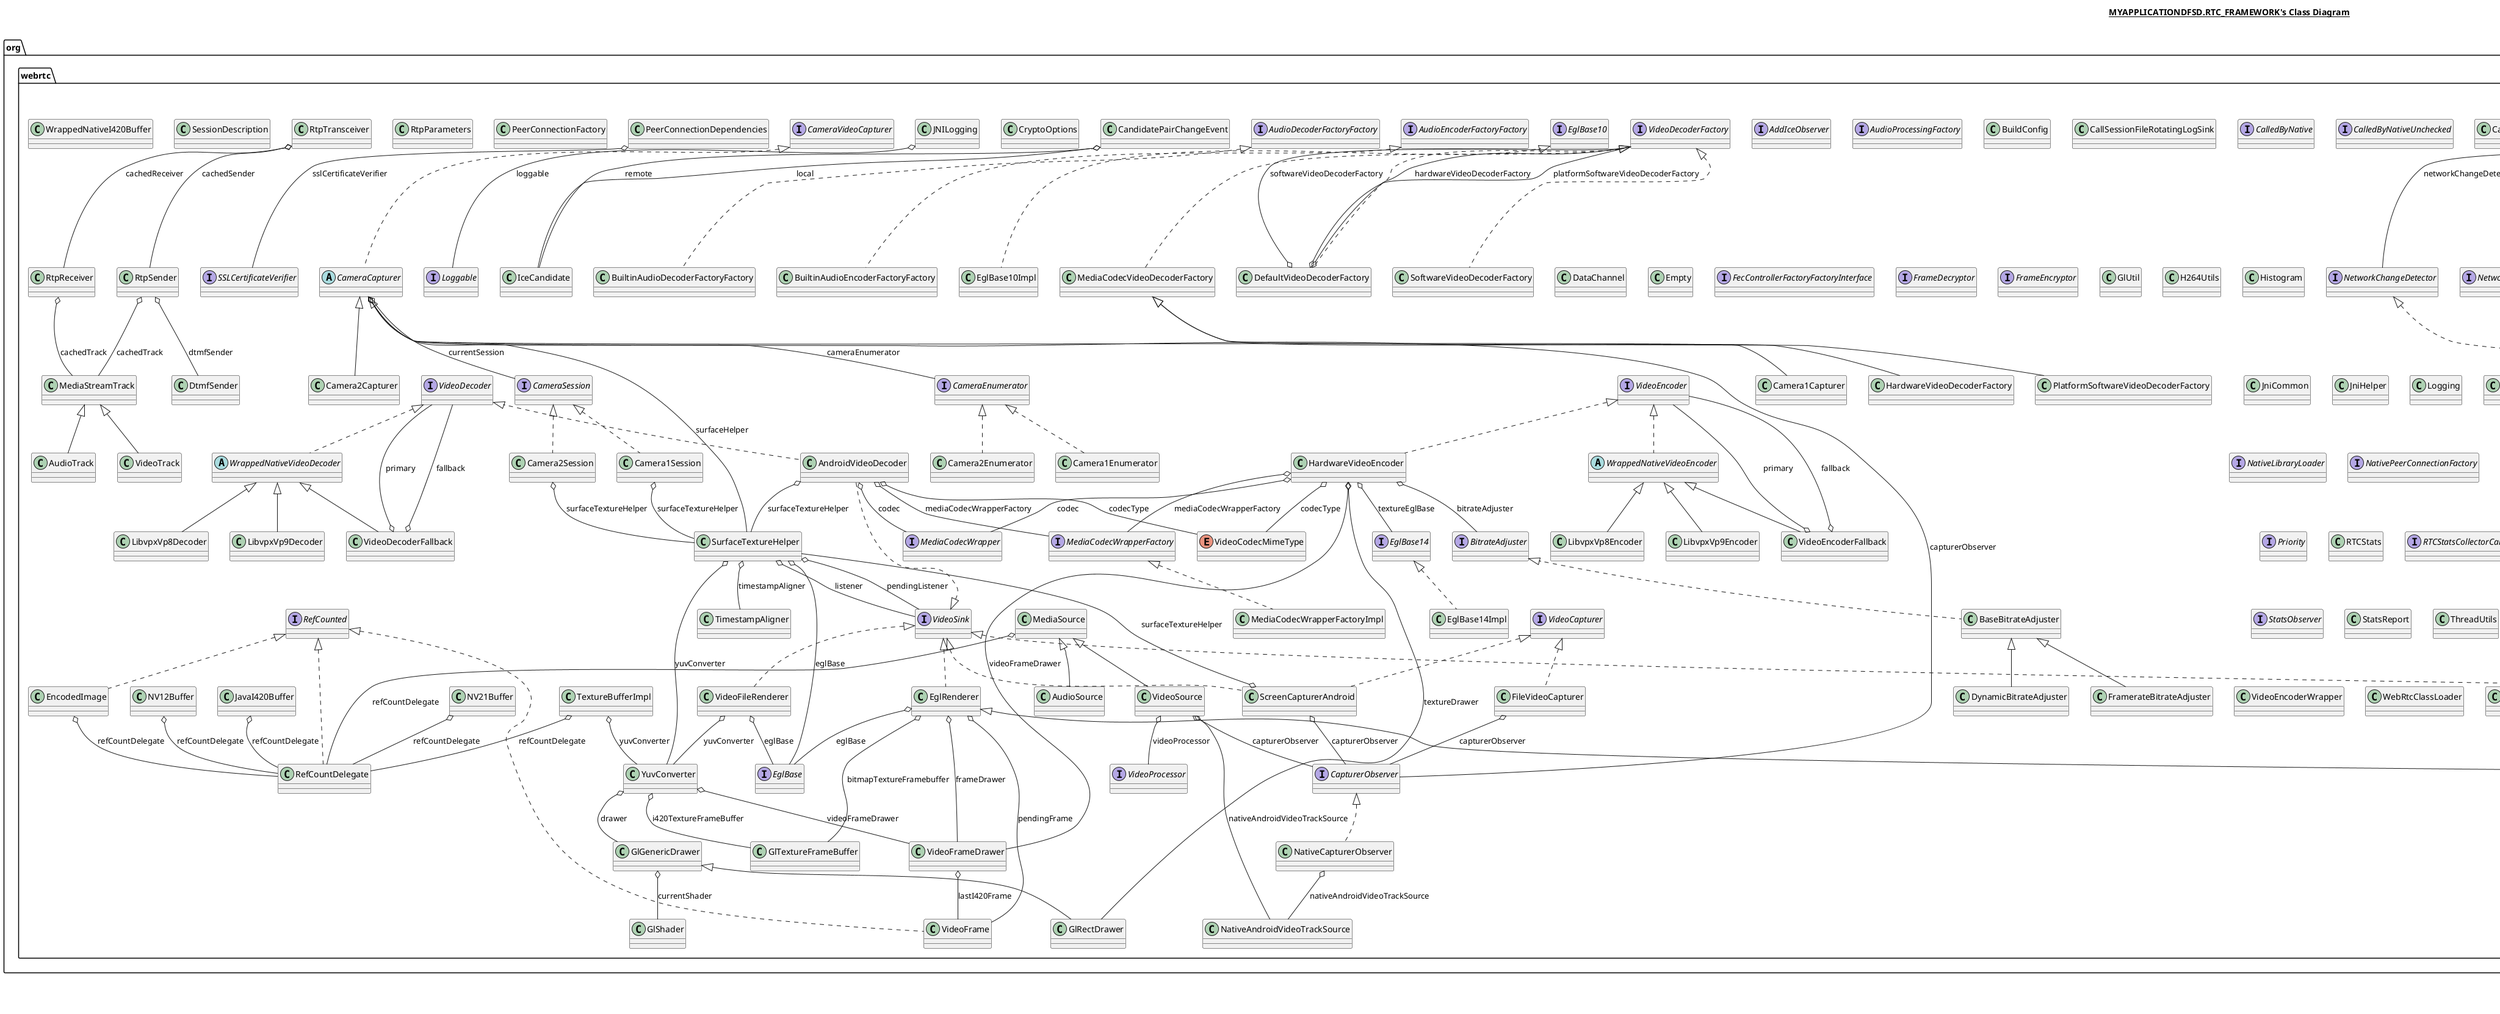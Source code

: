 @startuml

title __MYAPPLICATIONDFSD.RTC_FRAMEWORK's Class Diagram__\n

  namespace org.webrtc {
    interface org.webrtc.AddIceObserver {
    }
  }
  

  namespace org.webrtc {
    class org.webrtc.AndroidVideoDecoder {
    }
  }
  

  namespace org.webrtc {
    interface org.webrtc.AudioDecoderFactoryFactory {
    }
  }
  

  namespace org.webrtc {
    interface org.webrtc.AudioEncoderFactoryFactory {
    }
  }
  

  namespace org.webrtc {
    interface org.webrtc.AudioProcessingFactory {
    }
  }
  

  namespace org.webrtc {
    class org.webrtc.AudioSource {
    }
  }
  

  namespace org.webrtc {
    class org.webrtc.AudioTrack {
    }
  }
  

  namespace org.webrtc {
    class org.webrtc.BaseBitrateAdjuster {
    }
  }
  

  namespace org.webrtc {
    interface org.webrtc.BitrateAdjuster {
    }
  }
  

  namespace org.webrtc {
    class org.webrtc.BuildConfig {
    }
  }
  

  namespace org.webrtc {
    class org.webrtc.BuiltinAudioDecoderFactoryFactory {
    }
  }
  

  namespace org.webrtc {
    class org.webrtc.BuiltinAudioEncoderFactoryFactory {
    }
  }
  

  namespace org.webrtc {
    class org.webrtc.CallSessionFileRotatingLogSink {
    }
  }
  

  namespace org.webrtc {
    interface org.webrtc.CalledByNative {
    }
  }
  

  namespace org.webrtc {
    interface org.webrtc.CalledByNativeUnchecked {
    }
  }
  

  namespace org.webrtc {
    class org.webrtc.Camera1Capturer {
    }
  }
  

  namespace org.webrtc {
    class org.webrtc.Camera1Enumerator {
    }
  }
  

  namespace org.webrtc {
    class org.webrtc.Camera1Session {
    }
  }
  

  namespace org.webrtc {
    class org.webrtc.Camera2Capturer {
    }
  }
  

  namespace org.webrtc {
    class org.webrtc.Camera2Enumerator {
    }
  }
  

  namespace org.webrtc {
    class org.webrtc.Camera2Session {
    }
  }
  

  namespace org.webrtc {
    abstract class org.webrtc.CameraCapturer {
    }
  }
  

  namespace org.webrtc {
    class org.webrtc.CameraEnumerationAndroid {
    }
  }
  

  namespace org.webrtc {
    interface org.webrtc.CameraEnumerator {
    }
  }
  

  namespace org.webrtc {
    interface org.webrtc.CameraSession {
    }
  }
  

  namespace org.webrtc {
    interface org.webrtc.CameraVideoCapturer {
    }
  }
  

  namespace org.webrtc {
    class org.webrtc.CandidatePairChangeEvent {
    }
  }
  

  namespace org.webrtc {
    interface org.webrtc.CapturerObserver {
    }
  }
  

  namespace org.webrtc {
    class org.webrtc.ContextUtils {
    }
  }
  

  namespace org.webrtc {
    class org.webrtc.CryptoOptions {
    }
  }
  

  namespace org.webrtc {
    class org.webrtc.DataChannel {
    }
  }
  

  namespace org.webrtc {
    class org.webrtc.DefaultVideoDecoderFactory {
    }
  }
  

  namespace org.webrtc {
    class org.webrtc.DefaultVideoEncoderFactory {
    }
  }
  

  namespace org.webrtc {
    class org.webrtc.DtmfSender {
    }
  }
  

  namespace org.webrtc {
    class org.webrtc.DynamicBitrateAdjuster {
    }
  }
  

  namespace org.webrtc {
    interface org.webrtc.EglBase {
    }
  }
  

  namespace org.webrtc {
    interface org.webrtc.EglBase10 {
    }
  }
  

  namespace org.webrtc {
    class org.webrtc.EglBase10Impl {
    }
  }
  

  namespace org.webrtc {
    interface org.webrtc.EglBase14 {
    }
  }
  

  namespace org.webrtc {
    class org.webrtc.EglBase14Impl {
    }
  }
  

  namespace org.webrtc {
    class org.webrtc.EglRenderer {
    }
  }
  

  namespace org.webrtc {
    class org.webrtc.Empty {
    }
  }
  

  namespace org.webrtc {
    class org.webrtc.EncodedImage {
    }
  }
  

  namespace org.webrtc {
    interface org.webrtc.FecControllerFactoryFactoryInterface {
    }
  }
  

  namespace org.webrtc {
    class org.webrtc.FileVideoCapturer {
    }
  }
  

  namespace org.webrtc {
    interface org.webrtc.FrameDecryptor {
    }
  }
  

  namespace org.webrtc {
    interface org.webrtc.FrameEncryptor {
    }
  }
  

  namespace org.webrtc {
    class org.webrtc.FramerateBitrateAdjuster {
    }
  }
  

  namespace org.webrtc {
    class org.webrtc.GlGenericDrawer {
    }
  }
  

  namespace org.webrtc {
    class org.webrtc.GlRectDrawer {
    }
  }
  

  namespace org.webrtc {
    class org.webrtc.GlShader {
    }
  }
  

  namespace org.webrtc {
    class org.webrtc.GlTextureFrameBuffer {
    }
  }
  

  namespace org.webrtc {
    class org.webrtc.GlUtil {
    }
  }
  

  namespace org.webrtc {
    class org.webrtc.H264Utils {
    }
  }
  

  namespace org.webrtc {
    class org.webrtc.HardwareVideoDecoderFactory {
    }
  }
  

  namespace org.webrtc {
    class org.webrtc.HardwareVideoEncoder {
    }
  }
  

  namespace org.webrtc {
    class org.webrtc.HardwareVideoEncoderFactory {
    }
  }
  

  namespace org.webrtc {
    class org.webrtc.Histogram {
    }
  }
  

  namespace org.webrtc {
    class org.webrtc.IceCandidate {
    }
  }
  

  namespace org.webrtc {
    class org.webrtc.JNILogging {
    }
  }
  

  namespace org.webrtc {
    class org.webrtc.JavaI420Buffer {
    }
  }
  

  namespace org.webrtc {
    class org.webrtc.JniCommon {
    }
  }
  

  namespace org.webrtc {
    class org.webrtc.JniHelper {
    }
  }
  

  namespace org.webrtc {
    class org.webrtc.LibvpxVp8Decoder {
    }
  }
  

  namespace org.webrtc {
    class org.webrtc.LibvpxVp8Encoder {
    }
  }
  

  namespace org.webrtc {
    class org.webrtc.LibvpxVp9Decoder {
    }
  }
  

  namespace org.webrtc {
    class org.webrtc.LibvpxVp9Encoder {
    }
  }
  

  namespace org.webrtc {
    interface org.webrtc.Loggable {
    }
  }
  

  namespace org.webrtc {
    class org.webrtc.Logging {
    }
  }
  

  namespace org.webrtc {
    class org.webrtc.MediaCodecUtils {
    }
  }
  

  namespace org.webrtc {
    class org.webrtc.MediaCodecVideoDecoderFactory {
    }
  }
  

  namespace org.webrtc {
    interface org.webrtc.MediaCodecWrapper {
    }
  }
  

  namespace org.webrtc {
    interface org.webrtc.MediaCodecWrapperFactory {
    }
  }
  

  namespace org.webrtc {
    class org.webrtc.MediaCodecWrapperFactoryImpl {
    }
  }
  

  namespace org.webrtc {
    class org.webrtc.MediaConstraints {
    }
  }
  

  namespace org.webrtc {
    class org.webrtc.MediaSource {
    }
  }
  

  namespace org.webrtc {
    class org.webrtc.MediaStream {
    }
  }
  

  namespace org.webrtc {
    class org.webrtc.MediaStreamTrack {
    }
  }
  

  namespace org.webrtc {
    class org.webrtc.Metrics {
    }
  }
  

  namespace org.webrtc {
    class org.webrtc.NV12Buffer {
    }
  }
  

  namespace org.webrtc {
    class org.webrtc.NV21Buffer {
    }
  }
  

  namespace org.webrtc {
    class org.webrtc.NativeAndroidVideoTrackSource {
    }
  }
  

  namespace org.webrtc {
    class org.webrtc.NativeCapturerObserver {
    }
  }
  

  namespace org.webrtc {
    class org.webrtc.NativeLibrary {
    }
  }
  

  namespace org.webrtc {
    interface org.webrtc.NativeLibraryLoader {
    }
  }
  

  namespace org.webrtc {
    interface org.webrtc.NativePeerConnectionFactory {
    }
  }
  

  namespace org.webrtc {
    interface org.webrtc.NetEqFactoryFactory {
    }
  }
  

  namespace org.webrtc {
    interface org.webrtc.NetworkChangeDetector {
    }
  }
  

  namespace org.webrtc {
    interface org.webrtc.NetworkChangeDetectorFactory {
    }
  }
  

  namespace org.webrtc {
    interface org.webrtc.NetworkControllerFactoryFactory {
    }
  }
  

  namespace org.webrtc {
    class org.webrtc.NetworkMonitor {
    }
  }
  

  namespace org.webrtc {
    class org.webrtc.NetworkMonitorAutoDetect {
    }
  }
  

  namespace org.webrtc {
    interface org.webrtc.NetworkPreference {
    }
  }
  

  namespace org.webrtc {
    interface org.webrtc.NetworkStatePredictorFactoryFactory {
    }
  }
  

  namespace org.webrtc {
    class org.webrtc.PeerConnection {
    }
  }
  

  namespace org.webrtc {
    class org.webrtc.PeerConnectionDependencies {
    }
  }
  

  namespace org.webrtc {
    class org.webrtc.PeerConnectionFactory {
    }
  }
  

  namespace org.webrtc {
    class org.webrtc.PlatformSoftwareVideoDecoderFactory {
    }
  }
  

  namespace org.webrtc {
    interface org.webrtc.Predicate {
    }
  }
  

  namespace org.webrtc {
    interface org.webrtc.Priority {
    }
  }
  

  namespace org.webrtc {
    class org.webrtc.RTCStats {
    }
  }
  

  namespace org.webrtc {
    interface org.webrtc.RTCStatsCollectorCallback {
    }
  }
  

  namespace org.webrtc {
    class org.webrtc.RTCStatsReport {
    }
  }
  

  namespace org.webrtc {
    class org.webrtc.RefCountDelegate {
    }
  }
  

  namespace org.webrtc {
    interface org.webrtc.RefCounted {
    }
  }
  

  namespace org.webrtc {
    class org.webrtc.RendererCommon {
    }
  }
  

  namespace org.webrtc {
    class org.webrtc.RtcCertificatePem {
    }
  }
  

  namespace org.webrtc {
    class org.webrtc.RtpParameters {
    }
  }
  

  namespace org.webrtc {
    class org.webrtc.RtpReceiver {
    }
  }
  

  namespace org.webrtc {
    class org.webrtc.RtpSender {
    }
  }
  

  namespace org.webrtc {
    class org.webrtc.RtpTransceiver {
    }
  }
  

  namespace org.webrtc {
    interface org.webrtc.SSLCertificateVerifier {
    }
  }
  

  namespace org.webrtc {
    class org.webrtc.ScreenCapturerAndroid {
    }
  }
  

  namespace org.webrtc {
    interface org.webrtc.SdpObserver {
    }
  }
  

  namespace org.webrtc {
    class org.webrtc.SessionDescription {
    }
  }
  

  namespace org.webrtc {
    class org.webrtc.Size {
    }
  }
  

  namespace org.webrtc {
    class org.webrtc.SoftwareVideoDecoderFactory {
    }
  }
  

  namespace org.webrtc {
    class org.webrtc.SoftwareVideoEncoderFactory {
    }
  }
  

  namespace org.webrtc {
    interface org.webrtc.StatsObserver {
    }
  }
  

  namespace org.webrtc {
    class org.webrtc.StatsReport {
    }
  }
  

  namespace org.webrtc {
    class org.webrtc.SurfaceEglRenderer {
    }
  }
  

  namespace org.webrtc {
    class org.webrtc.SurfaceTextureHelper {
    }
  }
  

  namespace org.webrtc {
    class org.webrtc.SurfaceViewRenderer {
    }
  }
  

  namespace org.webrtc {
    class org.webrtc.TextureBufferImpl {
    }
  }
  

  namespace org.webrtc {
    class org.webrtc.ThreadUtils {
    }
  }
  

  namespace org.webrtc {
    class org.webrtc.TimestampAligner {
    }
  }
  

  namespace org.webrtc {
    class org.webrtc.TurnCustomizer {
    }
  }
  

  namespace org.webrtc {
    interface org.webrtc.VideoCapturer {
    }
  }
  

  namespace org.webrtc {
    class org.webrtc.VideoCodecInfo {
    }
  }
  

  namespace org.webrtc {
    enum VideoCodecMimeType {
    }
  }
  

  namespace org.webrtc {
    enum VideoCodecStatus {
    }
  }
  

  namespace org.webrtc {
    interface org.webrtc.VideoCodecType {
    }
  }
  

  namespace org.webrtc {
    interface org.webrtc.VideoDecoder {
    }
  }
  

  namespace org.webrtc {
    interface org.webrtc.VideoDecoderFactory {
    }
  }
  

  namespace org.webrtc {
    class org.webrtc.VideoDecoderFallback {
    }
  }
  

  namespace org.webrtc {
    class org.webrtc.VideoDecoderWrapper {
    }
  }
  

  namespace org.webrtc {
    interface org.webrtc.VideoEncoder {
    }
  }
  

  namespace org.webrtc {
    interface org.webrtc.VideoEncoderFactory {
    }
  }
  

  namespace org.webrtc {
    class org.webrtc.VideoEncoderFallback {
    }
  }
  

  namespace org.webrtc {
    class org.webrtc.VideoEncoderWrapper {
    }
  }
  

  namespace org.webrtc {
    class org.webrtc.VideoFileRenderer {
    }
  }
  

  namespace org.webrtc {
    class org.webrtc.VideoFrame {
    }
  }
  

  namespace org.webrtc {
    class org.webrtc.VideoFrameDrawer {
    }
  }
  

  namespace org.webrtc {
    interface org.webrtc.VideoProcessor {
    }
  }
  

  namespace org.webrtc {
    interface org.webrtc.VideoSink {
    }
  }
  

  namespace org.webrtc {
    class org.webrtc.VideoSource {
    }
  }
  

  namespace org.webrtc {
    class org.webrtc.VideoTrack {
    }
  }
  

  namespace org.webrtc {
    class org.webrtc.WebRtcClassLoader {
    }
  }
  

  namespace org.webrtc {
    class org.webrtc.WrappedNativeI420Buffer {
    }
  }
  

  namespace org.webrtc {
    abstract class org.webrtc.WrappedNativeVideoDecoder {
    }
  }
  

  namespace org.webrtc {
    abstract class org.webrtc.WrappedNativeVideoEncoder {
    }
  }
  

  namespace org.webrtc {
    class org.webrtc.YuvConverter {
    }
  }
  

  namespace org.webrtc {
    class org.webrtc.YuvHelper {
    }
  }
  

  namespace org.webrtc {
    namespace audio {
      interface org.webrtc.audio.AudioDeviceModule {
      }
    }
  }
  

  namespace org.webrtc {
    namespace audio {
      class org.webrtc.audio.JavaAudioDeviceModule {
      }
    }
  }
  

  namespace org.webrtc {
    namespace audio {
      class org.webrtc.audio.LegacyAudioDeviceModule {
      }
    }
  }
  

  namespace org.webrtc {
    namespace audio {
      class org.webrtc.audio.LowLatencyAudioBufferManager {
      }
    }
  }
  

  namespace org.webrtc {
    namespace audio {
      class org.webrtc.audio.VolumeLogger {
      }
    }
  }
  

  namespace org.webrtc {
    namespace audio {
      class org.webrtc.audio.WebRtcAudioEffects {
      }
    }
  }
  

  namespace org.webrtc {
    namespace audio {
      class org.webrtc.audio.WebRtcAudioManager {
      }
    }
  }
  

  namespace org.webrtc {
    namespace audio {
      class org.webrtc.audio.WebRtcAudioRecord {
      }
    }
  }
  

  namespace org.webrtc {
    namespace audio {
      class org.webrtc.audio.WebRtcAudioTrack {
      }
    }
  }
  

  namespace org.webrtc {
    namespace audio {
      class org.webrtc.audio.WebRtcAudioUtils {
      }
    }
  }
  

  namespace org.webrtc {
    namespace voiceengine {
      class org.webrtc.voiceengine.BuildInfo {
      }
    }
  }
  

  namespace org.webrtc {
    namespace voiceengine {
      class org.webrtc.voiceengine.WebRtcAudioEffects {
      }
    }
  }
  

  namespace org.webrtc {
    namespace voiceengine {
      class org.webrtc.voiceengine.WebRtcAudioManager {
      }
    }
  }
  

  namespace org.webrtc {
    namespace voiceengine {
      class org.webrtc.voiceengine.WebRtcAudioRecord {
      }
    }
  }
  

  namespace org.webrtc {
    namespace voiceengine {
      class org.webrtc.voiceengine.WebRtcAudioTrack {
      }
    }
  }
  

  namespace org.webrtc {
    namespace voiceengine {
      class org.webrtc.voiceengine.WebRtcAudioUtils {
      }
    }
  }
  

  org.webrtc.AndroidVideoDecoder .up.|> org.webrtc.VideoDecoder
  org.webrtc.AndroidVideoDecoder .up.|> org.webrtc.VideoSink
  org.webrtc.AndroidVideoDecoder o-- org.webrtc.VideoDecoder.Callback : callback
  org.webrtc.AndroidVideoDecoder o-- org.webrtc.MediaCodecWrapper : codec
  org.webrtc.AndroidVideoDecoder o-- org.webrtc.VideoCodecMimeType : codecType
  org.webrtc.AndroidVideoDecoder o-- org.webrtc.ThreadUtils.ThreadChecker : decoderThreadChecker
  org.webrtc.AndroidVideoDecoder o-- org.webrtc.MediaCodecWrapperFactory : mediaCodecWrapperFactory
  org.webrtc.AndroidVideoDecoder o-- org.webrtc.ThreadUtils.ThreadChecker : outputThreadChecker
  org.webrtc.AndroidVideoDecoder o-- org.webrtc.AndroidVideoDecoder.DecodedTextureMetadata : renderedTextureMetadata
  org.webrtc.AndroidVideoDecoder o-- org.webrtc.EglBase.Context : sharedContext
  org.webrtc.AndroidVideoDecoder o-- org.webrtc.SurfaceTextureHelper : surfaceTextureHelper
  org.webrtc.AudioSource -up-|> org.webrtc.MediaSource
  org.webrtc.AudioTrack -up-|> org.webrtc.MediaStreamTrack
  org.webrtc.BaseBitrateAdjuster .up.|> org.webrtc.BitrateAdjuster
  org.webrtc.BuiltinAudioDecoderFactoryFactory .up.|> org.webrtc.AudioDecoderFactoryFactory
  org.webrtc.BuiltinAudioEncoderFactoryFactory .up.|> org.webrtc.AudioEncoderFactoryFactory
  org.webrtc.Camera1Capturer -up-|> org.webrtc.CameraCapturer
  org.webrtc.Camera1Enumerator .up.|> org.webrtc.CameraEnumerator
  org.webrtc.Camera1Session .up.|> org.webrtc.CameraSession
  org.webrtc.Camera1Session o-- org.webrtc.CameraEnumerationAndroid.CaptureFormat : captureFormat
  org.webrtc.Camera1Session o-- org.webrtc.CameraSession.Events : events
  org.webrtc.Camera1Session o-- org.webrtc.Camera1Session.SessionState : state
  org.webrtc.Camera1Session o-- org.webrtc.SurfaceTextureHelper : surfaceTextureHelper
  org.webrtc.Camera2Capturer -up-|> org.webrtc.CameraCapturer
  org.webrtc.Camera2Enumerator .up.|> org.webrtc.CameraEnumerator
  org.webrtc.Camera2Session .up.|> org.webrtc.CameraSession
  org.webrtc.Camera2Session o-- org.webrtc.CameraSession.CreateSessionCallback : callback
  org.webrtc.Camera2Session o-- org.webrtc.CameraEnumerationAndroid.CaptureFormat : captureFormat
  org.webrtc.Camera2Session o-- org.webrtc.CameraSession.Events : events
  org.webrtc.Camera2Session o-- org.webrtc.Camera2Session.SessionState : state
  org.webrtc.Camera2Session o-- org.webrtc.SurfaceTextureHelper : surfaceTextureHelper
  org.webrtc.CameraCapturer .up.|> org.webrtc.CameraVideoCapturer
  org.webrtc.CameraCapturer o-- org.webrtc.CameraEnumerator : cameraEnumerator
  org.webrtc.CameraCapturer o-- org.webrtc.CameraSession.Events : cameraSessionEventsHandler
  org.webrtc.CameraCapturer o-- org.webrtc.CameraVideoCapturer.CameraStatistics : cameraStatistics
  org.webrtc.CameraCapturer o-- org.webrtc.CapturerObserver : capturerObserver
  org.webrtc.CameraCapturer o-- org.webrtc.CameraSession.CreateSessionCallback : createSessionCallback
  org.webrtc.CameraCapturer o-- org.webrtc.CameraSession : currentSession
  org.webrtc.CameraCapturer o-- org.webrtc.CameraVideoCapturer.CameraEventsHandler : eventsHandler
  org.webrtc.CameraCapturer o-- org.webrtc.SurfaceTextureHelper : surfaceHelper
  org.webrtc.CameraCapturer o-- org.webrtc.CameraVideoCapturer.CameraSwitchHandler : switchEventsHandler
  org.webrtc.CameraCapturer o-- org.webrtc.CameraCapturer.SwitchState : switchState
  org.webrtc.CandidatePairChangeEvent o-- org.webrtc.IceCandidate : local
  org.webrtc.CandidatePairChangeEvent o-- org.webrtc.IceCandidate : remote
  org.webrtc.CryptoOptions o-- org.webrtc.CryptoOptions.SFrame : sframe
  org.webrtc.CryptoOptions o-- org.webrtc.CryptoOptions.Srtp : srtp
  org.webrtc.DefaultVideoDecoderFactory .up.|> org.webrtc.VideoDecoderFactory
  org.webrtc.DefaultVideoDecoderFactory o-- org.webrtc.VideoDecoderFactory : hardwareVideoDecoderFactory
  org.webrtc.DefaultVideoDecoderFactory o-- org.webrtc.VideoDecoderFactory : platformSoftwareVideoDecoderFactory
  org.webrtc.DefaultVideoDecoderFactory o-- org.webrtc.VideoDecoderFactory : softwareVideoDecoderFactory
  org.webrtc.DefaultVideoEncoderFactory .up.|> org.webrtc.VideoEncoderFactory
  org.webrtc.DefaultVideoEncoderFactory o-- org.webrtc.VideoEncoderFactory : hardwareVideoEncoderFactory
  org.webrtc.DefaultVideoEncoderFactory o-- org.webrtc.VideoEncoderFactory : softwareVideoEncoderFactory
  org.webrtc.DynamicBitrateAdjuster -up-|> org.webrtc.BaseBitrateAdjuster
  org.webrtc.EglBase10Impl .up.|> org.webrtc.EglBase10
  org.webrtc.EglBase14Impl .up.|> org.webrtc.EglBase14
  org.webrtc.EglRenderer .up.|> org.webrtc.VideoSink
  org.webrtc.EglRenderer o-- org.webrtc.GlTextureFrameBuffer : bitmapTextureFramebuffer
  org.webrtc.EglRenderer o-- org.webrtc.RendererCommon.GlDrawer : drawer
  org.webrtc.EglRenderer o-- org.webrtc.EglBase : eglBase
  org.webrtc.EglRenderer o-- org.webrtc.EglRenderer.EglSurfaceCreation : eglSurfaceCreationRunnable
  org.webrtc.EglRenderer o-- org.webrtc.EglRenderer.ErrorCallback : errorCallback
  org.webrtc.EglRenderer o-- org.webrtc.VideoFrameDrawer : frameDrawer
  org.webrtc.EglRenderer o-- org.webrtc.VideoFrame : pendingFrame
  org.webrtc.EncodedImage .up.|> org.webrtc.RefCounted
  org.webrtc.EncodedImage o-- org.webrtc.EncodedImage.FrameType : frameType
  org.webrtc.EncodedImage o-- org.webrtc.RefCountDelegate : refCountDelegate
  org.webrtc.FileVideoCapturer .up.|> org.webrtc.VideoCapturer
  org.webrtc.FileVideoCapturer o-- org.webrtc.CapturerObserver : capturerObserver
  org.webrtc.FileVideoCapturer o-- org.webrtc.FileVideoCapturer.VideoReader : videoReader
  org.webrtc.FramerateBitrateAdjuster -up-|> org.webrtc.BaseBitrateAdjuster
  org.webrtc.GlGenericDrawer .up.|> org.webrtc.RendererCommon.GlDrawer
  org.webrtc.GlGenericDrawer o-- org.webrtc.GlShader : currentShader
  org.webrtc.GlGenericDrawer o-- org.webrtc.GlGenericDrawer.ShaderType : currentShaderType
  org.webrtc.GlGenericDrawer o-- org.webrtc.GlGenericDrawer.ShaderCallbacks : shaderCallbacks
  org.webrtc.GlRectDrawer -up-|> org.webrtc.GlGenericDrawer
  org.webrtc.HardwareVideoDecoderFactory -up-|> org.webrtc.MediaCodecVideoDecoderFactory
  org.webrtc.HardwareVideoEncoder .up.|> org.webrtc.VideoEncoder
  org.webrtc.HardwareVideoEncoder o-- org.webrtc.BitrateAdjuster : bitrateAdjuster
  org.webrtc.HardwareVideoEncoder o-- org.webrtc.VideoEncoder.Callback : callback
  org.webrtc.HardwareVideoEncoder o-- org.webrtc.MediaCodecWrapper : codec
  org.webrtc.HardwareVideoEncoder o-- org.webrtc.VideoCodecMimeType : codecType
  org.webrtc.HardwareVideoEncoder o-- org.webrtc.ThreadUtils.ThreadChecker : encodeThreadChecker
  org.webrtc.HardwareVideoEncoder o-- org.webrtc.MediaCodecWrapperFactory : mediaCodecWrapperFactory
  org.webrtc.HardwareVideoEncoder o-- org.webrtc.HardwareVideoEncoder.BusyCount : outputBuffersBusyCount
  org.webrtc.HardwareVideoEncoder o-- org.webrtc.ThreadUtils.ThreadChecker : outputThreadChecker
  org.webrtc.HardwareVideoEncoder o-- org.webrtc.EglBase14.Context : sharedContext
  org.webrtc.HardwareVideoEncoder o-- org.webrtc.GlRectDrawer : textureDrawer
  org.webrtc.HardwareVideoEncoder o-- org.webrtc.EglBase14 : textureEglBase
  org.webrtc.HardwareVideoEncoder o-- org.webrtc.VideoFrameDrawer : videoFrameDrawer
  org.webrtc.HardwareVideoEncoder o-- org.webrtc.HardwareVideoEncoder.YuvFormat : yuvFormat
  org.webrtc.HardwareVideoEncoderFactory .up.|> org.webrtc.VideoEncoderFactory
  org.webrtc.HardwareVideoEncoderFactory o-- org.webrtc.EglBase14.Context : sharedContext
  org.webrtc.IceCandidate o-- org.webrtc.PeerConnection.AdapterType : adapterType
  org.webrtc.JNILogging o-- org.webrtc.Loggable : loggable
  org.webrtc.JavaI420Buffer .up.|> org.webrtc.VideoFrame.I420Buffer
  org.webrtc.JavaI420Buffer o-- org.webrtc.RefCountDelegate : refCountDelegate
  org.webrtc.LibvpxVp8Decoder -up-|> org.webrtc.WrappedNativeVideoDecoder
  org.webrtc.LibvpxVp8Encoder -up-|> org.webrtc.WrappedNativeVideoEncoder
  org.webrtc.LibvpxVp9Decoder -up-|> org.webrtc.WrappedNativeVideoDecoder
  org.webrtc.LibvpxVp9Encoder -up-|> org.webrtc.WrappedNativeVideoEncoder
  org.webrtc.MediaCodecVideoDecoderFactory .up.|> org.webrtc.VideoDecoderFactory
  org.webrtc.MediaCodecVideoDecoderFactory o-- org.webrtc.EglBase.Context : sharedContext
  org.webrtc.MediaCodecWrapperFactoryImpl .up.|> org.webrtc.MediaCodecWrapperFactory
  org.webrtc.MediaSource o-- org.webrtc.RefCountDelegate : refCountDelegate
  org.webrtc.NV12Buffer .up.|> org.webrtc.VideoFrame.Buffer
  org.webrtc.NV12Buffer o-- org.webrtc.RefCountDelegate : refCountDelegate
  org.webrtc.NV21Buffer .up.|> org.webrtc.VideoFrame.Buffer
  org.webrtc.NV21Buffer o-- org.webrtc.RefCountDelegate : refCountDelegate
  org.webrtc.NativeCapturerObserver .up.|> org.webrtc.CapturerObserver
  org.webrtc.NativeCapturerObserver o-- org.webrtc.NativeAndroidVideoTrackSource : nativeAndroidVideoTrackSource
  org.webrtc.NetworkMonitor o-- org.webrtc.NetworkChangeDetector.ConnectionType : currentConnectionType
  org.webrtc.NetworkMonitor o-- org.webrtc.NetworkChangeDetector : networkChangeDetector
  org.webrtc.NetworkMonitor o-- org.webrtc.NetworkChangeDetectorFactory : networkChangeDetectorFactory
  org.webrtc.NetworkMonitorAutoDetect .up.|> org.webrtc.NetworkChangeDetector
  org.webrtc.NetworkMonitorAutoDetect -up-|> android.content.BroadcastReceiver
  org.webrtc.NetworkMonitorAutoDetect o-- org.webrtc.NetworkChangeDetector.ConnectionType : connectionType
  org.webrtc.NetworkMonitorAutoDetect o-- org.webrtc.NetworkMonitorAutoDetect.ConnectivityManagerDelegate : connectivityManagerDelegate
  org.webrtc.NetworkMonitorAutoDetect o-- org.webrtc.NetworkChangeDetector.Observer : observer
  org.webrtc.NetworkMonitorAutoDetect o-- org.webrtc.NetworkMonitorAutoDetect.WifiDirectManagerDelegate : wifiDirectManagerDelegate
  org.webrtc.NetworkMonitorAutoDetect o-- org.webrtc.NetworkMonitorAutoDetect.WifiManagerDelegate : wifiManagerDelegate
  org.webrtc.PeerConnectionDependencies o-- org.webrtc.PeerConnection.Observer : observer
  org.webrtc.PeerConnectionDependencies o-- org.webrtc.SSLCertificateVerifier : sslCertificateVerifier
  org.webrtc.PeerConnectionFactory o-- org.webrtc.PeerConnectionFactory.ThreadInfo : networkThread
  org.webrtc.PeerConnectionFactory o-- org.webrtc.PeerConnectionFactory.ThreadInfo : signalingThread
  org.webrtc.PeerConnectionFactory o-- org.webrtc.PeerConnectionFactory.ThreadInfo : workerThread
  org.webrtc.PlatformSoftwareVideoDecoderFactory -up-|> org.webrtc.MediaCodecVideoDecoderFactory
  org.webrtc.RefCountDelegate .up.|> org.webrtc.RefCounted
  org.webrtc.RtpParameters o-- org.webrtc.RtpParameters.DegradationPreference : degradationPreference
  org.webrtc.RtpParameters o-- org.webrtc.RtpParameters.Rtcp : rtcp
  org.webrtc.RtpReceiver o-- org.webrtc.MediaStreamTrack : cachedTrack
  org.webrtc.RtpSender o-- org.webrtc.MediaStreamTrack : cachedTrack
  org.webrtc.RtpSender o-- org.webrtc.DtmfSender : dtmfSender
  org.webrtc.RtpTransceiver o-- org.webrtc.RtpReceiver : cachedReceiver
  org.webrtc.RtpTransceiver o-- org.webrtc.RtpSender : cachedSender
  org.webrtc.ScreenCapturerAndroid .up.|> org.webrtc.VideoCapturer
  org.webrtc.ScreenCapturerAndroid .up.|> org.webrtc.VideoSink
  org.webrtc.ScreenCapturerAndroid o-- org.webrtc.CapturerObserver : capturerObserver
  org.webrtc.ScreenCapturerAndroid o-- org.webrtc.SurfaceTextureHelper : surfaceTextureHelper
  org.webrtc.SessionDescription o-- org.webrtc.SessionDescription.Type : type
  org.webrtc.SoftwareVideoDecoderFactory .up.|> org.webrtc.VideoDecoderFactory
  org.webrtc.SoftwareVideoEncoderFactory .up.|> org.webrtc.VideoEncoderFactory
  org.webrtc.SurfaceEglRenderer .up.|> android.view.SurfaceHolder.Callback
  org.webrtc.SurfaceEglRenderer -up-|> org.webrtc.EglRenderer
  org.webrtc.SurfaceEglRenderer o-- org.webrtc.RendererCommon.RendererEvents : rendererEvents
  org.webrtc.SurfaceTextureHelper o-- org.webrtc.EglBase : eglBase
  org.webrtc.SurfaceTextureHelper o-- org.webrtc.SurfaceTextureHelper.FrameRefMonitor : frameRefMonitor
  org.webrtc.SurfaceTextureHelper o-- org.webrtc.VideoSink : listener
  org.webrtc.SurfaceTextureHelper o-- org.webrtc.VideoSink : pendingListener
  org.webrtc.SurfaceTextureHelper o-- org.webrtc.TextureBufferImpl.RefCountMonitor : textureRefCountMonitor
  org.webrtc.SurfaceTextureHelper o-- org.webrtc.TimestampAligner : timestampAligner
  org.webrtc.SurfaceTextureHelper o-- org.webrtc.YuvConverter : yuvConverter
  org.webrtc.SurfaceViewRenderer .up.|> android.view.SurfaceHolder.Callback
  org.webrtc.SurfaceViewRenderer .up.|> org.webrtc.RendererCommon.RendererEvents
  org.webrtc.SurfaceViewRenderer .up.|> org.webrtc.VideoSink
  org.webrtc.SurfaceViewRenderer -up-|> android.view.SurfaceView
  org.webrtc.SurfaceViewRenderer o-- org.webrtc.SurfaceEglRenderer : eglRenderer
  org.webrtc.SurfaceViewRenderer o-- org.webrtc.RendererCommon.RendererEvents : rendererEvents
  org.webrtc.SurfaceViewRenderer o-- org.webrtc.RendererCommon.VideoLayoutMeasure : videoLayoutMeasure
  org.webrtc.TextureBufferImpl .up.|> org.webrtc.VideoFrame.TextureBuffer
  org.webrtc.TextureBufferImpl o-- org.webrtc.RefCountDelegate : refCountDelegate
  org.webrtc.TextureBufferImpl o-- org.webrtc.TextureBufferImpl.RefCountMonitor : refCountMonitor
  org.webrtc.TextureBufferImpl o-- org.webrtc.VideoFrame.TextureBuffer.Type : type
  org.webrtc.TextureBufferImpl o-- org.webrtc.YuvConverter : yuvConverter
  org.webrtc.VideoDecoderFallback -up-|> org.webrtc.WrappedNativeVideoDecoder
  org.webrtc.VideoDecoderFallback o-- org.webrtc.VideoDecoder : fallback
  org.webrtc.VideoDecoderFallback o-- org.webrtc.VideoDecoder : primary
  org.webrtc.VideoEncoderFallback -up-|> org.webrtc.WrappedNativeVideoEncoder
  org.webrtc.VideoEncoderFallback o-- org.webrtc.VideoEncoder : fallback
  org.webrtc.VideoEncoderFallback o-- org.webrtc.VideoEncoder : primary
  org.webrtc.VideoFileRenderer .up.|> org.webrtc.VideoSink
  org.webrtc.VideoFileRenderer o-- org.webrtc.EglBase : eglBase
  org.webrtc.VideoFileRenderer o-- org.webrtc.YuvConverter : yuvConverter
  org.webrtc.VideoFrame .up.|> org.webrtc.RefCounted
  org.webrtc.VideoFrame o-- org.webrtc.VideoFrame.Buffer : buffer
  org.webrtc.VideoFrameDrawer o-- org.webrtc.VideoFrame : lastI420Frame
  org.webrtc.VideoFrameDrawer o-- org.webrtc.VideoFrameDrawer.YuvUploader : yuvUploader
  org.webrtc.VideoSource -up-|> org.webrtc.MediaSource
  org.webrtc.VideoSource o-- org.webrtc.CapturerObserver : capturerObserver
  org.webrtc.VideoSource o-- org.webrtc.NativeAndroidVideoTrackSource : nativeAndroidVideoTrackSource
  org.webrtc.VideoSource o-- org.webrtc.VideoProcessor : videoProcessor
  org.webrtc.VideoTrack -up-|> org.webrtc.MediaStreamTrack
  org.webrtc.WrappedNativeI420Buffer .up.|> org.webrtc.VideoFrame.I420Buffer
  org.webrtc.WrappedNativeVideoDecoder .up.|> org.webrtc.VideoDecoder
  org.webrtc.WrappedNativeVideoEncoder .up.|> org.webrtc.VideoEncoder
  org.webrtc.YuvConverter o-- org.webrtc.GlGenericDrawer : drawer
  org.webrtc.YuvConverter o-- org.webrtc.GlTextureFrameBuffer : i420TextureFrameBuffer
  org.webrtc.YuvConverter o-- org.webrtc.YuvConverter.ShaderCallbacks : shaderCallbacks
  org.webrtc.YuvConverter o-- org.webrtc.ThreadUtils.ThreadChecker : threadChecker
  org.webrtc.YuvConverter o-- org.webrtc.VideoFrameDrawer : videoFrameDrawer
  org.webrtc.audio.JavaAudioDeviceModule .up.|> org.webrtc.audio.AudioDeviceModule
  org.webrtc.audio.JavaAudioDeviceModule o-- org.webrtc.audio.WebRtcAudioRecord : audioInput
  org.webrtc.audio.JavaAudioDeviceModule o-- org.webrtc.audio.WebRtcAudioTrack : audioOutput
  org.webrtc.audio.LegacyAudioDeviceModule .up.|> org.webrtc.audio.AudioDeviceModule
  org.webrtc.audio.WebRtcAudioRecord o-- org.webrtc.audio.JavaAudioDeviceModule.SamplesReadyCallback : audioSamplesReadyCallback
  org.webrtc.audio.WebRtcAudioRecord o-- org.webrtc.audio.WebRtcAudioRecord.AudioRecordThread : audioThread
  org.webrtc.audio.WebRtcAudioRecord o-- org.webrtc.audio.WebRtcAudioEffects : effects
  org.webrtc.audio.WebRtcAudioRecord o-- org.webrtc.audio.JavaAudioDeviceModule.AudioRecordErrorCallback : errorCallback
  org.webrtc.audio.WebRtcAudioRecord o-- org.webrtc.audio.JavaAudioDeviceModule.AudioRecordStateCallback : stateCallback
  org.webrtc.audio.WebRtcAudioTrack o-- org.webrtc.audio.WebRtcAudioTrack.AudioTrackThread : audioThread
  org.webrtc.audio.WebRtcAudioTrack o-- org.webrtc.audio.JavaAudioDeviceModule.AudioTrackErrorCallback : errorCallback
  org.webrtc.audio.WebRtcAudioTrack o-- org.webrtc.audio.JavaAudioDeviceModule.AudioTrackStateCallback : stateCallback
  org.webrtc.audio.WebRtcAudioTrack o-- org.webrtc.ThreadUtils.ThreadChecker : threadChecker
  org.webrtc.audio.WebRtcAudioTrack o-- org.webrtc.audio.VolumeLogger : volumeLogger
  org.webrtc.voiceengine.WebRtcAudioManager o-- org.webrtc.voiceengine.WebRtcAudioManager.VolumeLogger : volumeLogger
  org.webrtc.voiceengine.WebRtcAudioRecord o-- org.webrtc.voiceengine.WebRtcAudioRecord.AudioRecordThread : audioThread
  org.webrtc.voiceengine.WebRtcAudioRecord o-- org.webrtc.voiceengine.WebRtcAudioEffects : effects
  org.webrtc.voiceengine.WebRtcAudioTrack o-- org.webrtc.voiceengine.WebRtcAudioTrack.AudioTrackThread : audioThread
  org.webrtc.voiceengine.WebRtcAudioTrack o-- org.webrtc.ThreadUtils.ThreadChecker : threadChecker


right footer


PlantUML diagram generated by SketchIt! (https://bitbucket.org/pmesmeur/sketch.it)
For more information about this tool, please contact philippe.mesmeur@gmail.com
endfooter

@enduml
